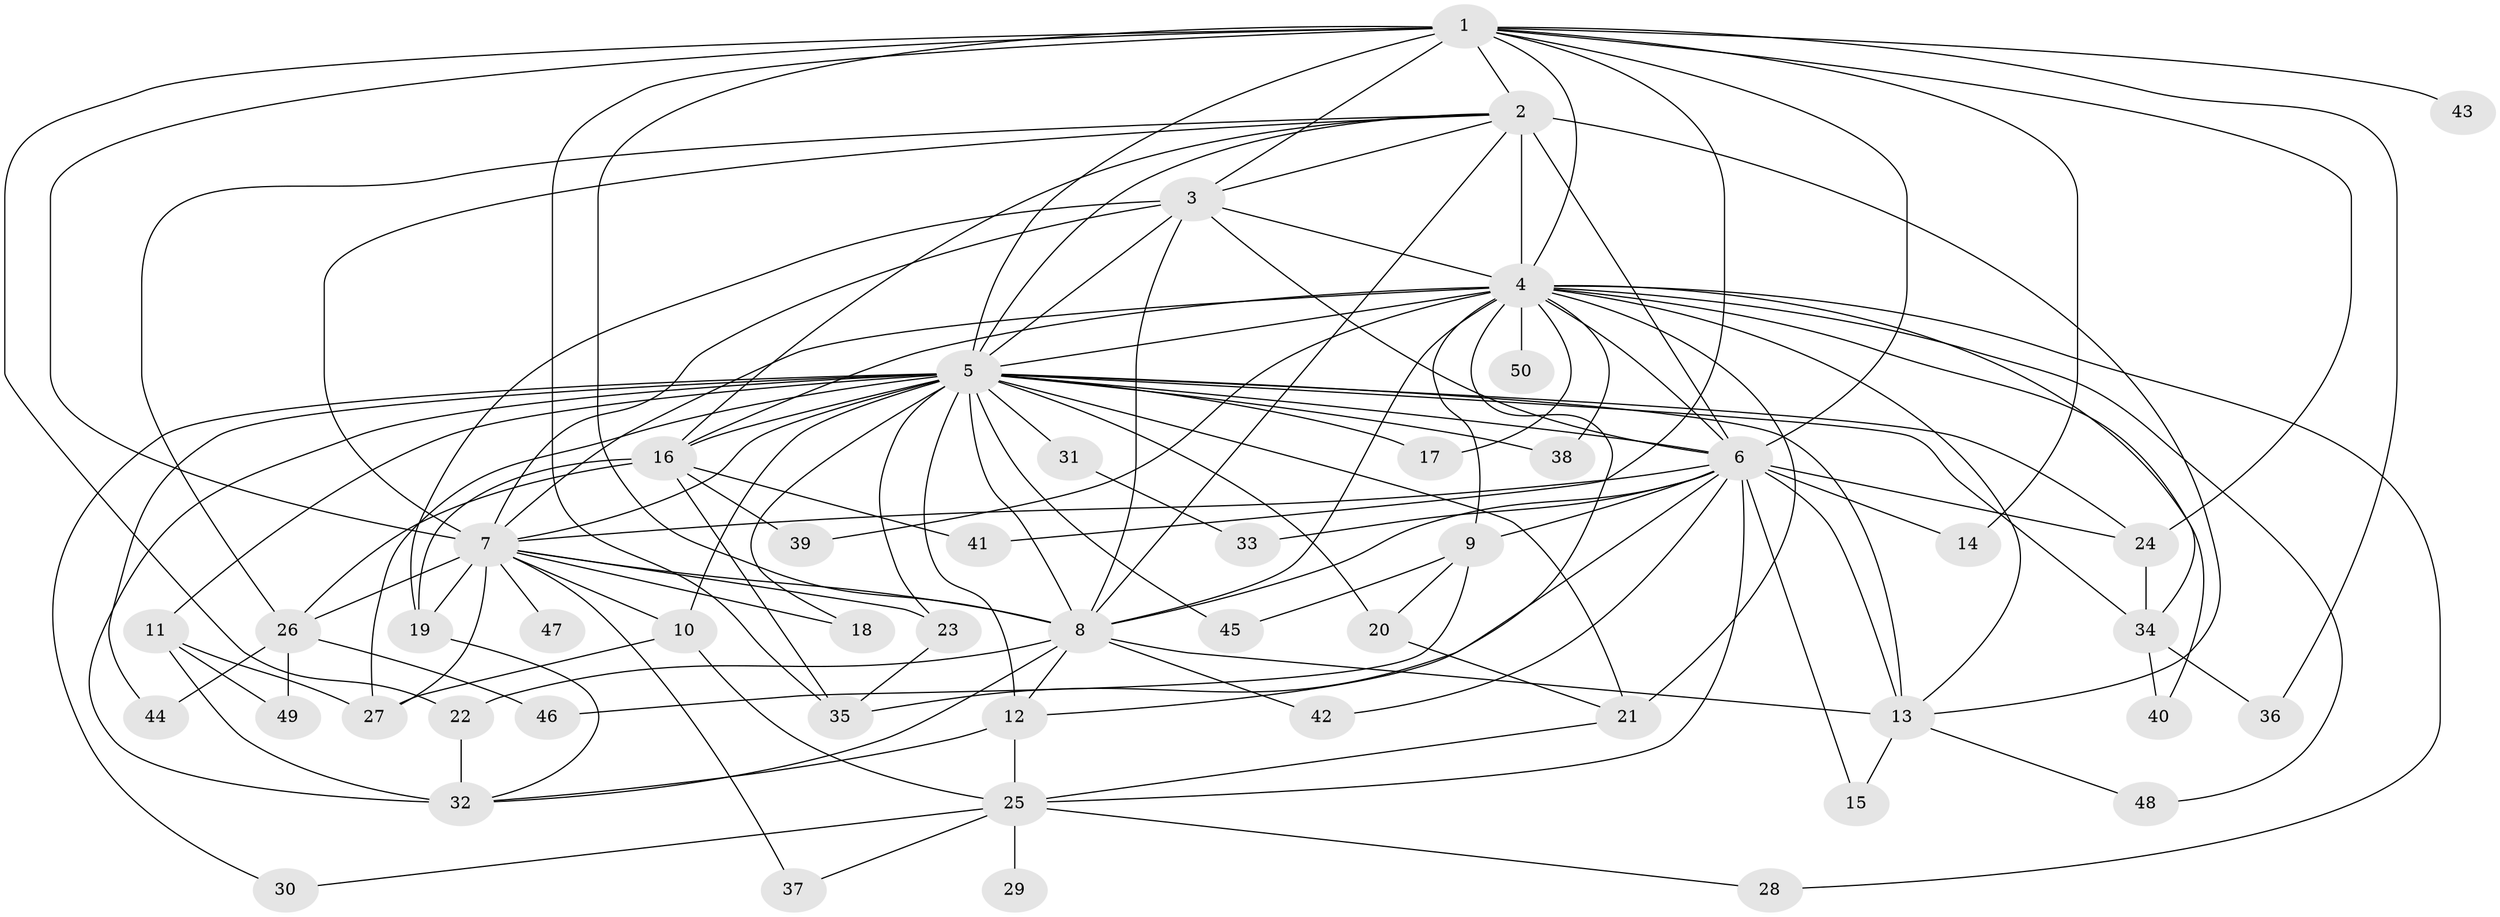 // original degree distribution, {23: 0.02, 26: 0.01, 14: 0.01, 22: 0.01, 20: 0.01, 27: 0.01, 19: 0.01, 12: 0.01, 16: 0.01, 4: 0.09, 5: 0.07, 2: 0.55, 7: 0.01, 3: 0.16, 6: 0.02}
// Generated by graph-tools (version 1.1) at 2025/34/03/09/25 02:34:58]
// undirected, 50 vertices, 126 edges
graph export_dot {
graph [start="1"]
  node [color=gray90,style=filled];
  1;
  2;
  3;
  4;
  5;
  6;
  7;
  8;
  9;
  10;
  11;
  12;
  13;
  14;
  15;
  16;
  17;
  18;
  19;
  20;
  21;
  22;
  23;
  24;
  25;
  26;
  27;
  28;
  29;
  30;
  31;
  32;
  33;
  34;
  35;
  36;
  37;
  38;
  39;
  40;
  41;
  42;
  43;
  44;
  45;
  46;
  47;
  48;
  49;
  50;
  1 -- 2 [weight=1.0];
  1 -- 3 [weight=1.0];
  1 -- 4 [weight=3.0];
  1 -- 5 [weight=2.0];
  1 -- 6 [weight=2.0];
  1 -- 7 [weight=2.0];
  1 -- 8 [weight=3.0];
  1 -- 14 [weight=1.0];
  1 -- 22 [weight=2.0];
  1 -- 24 [weight=1.0];
  1 -- 35 [weight=1.0];
  1 -- 36 [weight=1.0];
  1 -- 41 [weight=1.0];
  1 -- 43 [weight=1.0];
  2 -- 3 [weight=2.0];
  2 -- 4 [weight=13.0];
  2 -- 5 [weight=2.0];
  2 -- 6 [weight=2.0];
  2 -- 7 [weight=1.0];
  2 -- 8 [weight=1.0];
  2 -- 13 [weight=1.0];
  2 -- 16 [weight=1.0];
  2 -- 26 [weight=2.0];
  3 -- 4 [weight=1.0];
  3 -- 5 [weight=2.0];
  3 -- 6 [weight=3.0];
  3 -- 7 [weight=1.0];
  3 -- 8 [weight=1.0];
  3 -- 19 [weight=3.0];
  4 -- 5 [weight=4.0];
  4 -- 6 [weight=3.0];
  4 -- 7 [weight=2.0];
  4 -- 8 [weight=3.0];
  4 -- 9 [weight=1.0];
  4 -- 12 [weight=1.0];
  4 -- 13 [weight=1.0];
  4 -- 16 [weight=1.0];
  4 -- 17 [weight=1.0];
  4 -- 21 [weight=2.0];
  4 -- 28 [weight=1.0];
  4 -- 34 [weight=1.0];
  4 -- 38 [weight=1.0];
  4 -- 39 [weight=1.0];
  4 -- 40 [weight=1.0];
  4 -- 48 [weight=1.0];
  4 -- 50 [weight=1.0];
  5 -- 6 [weight=4.0];
  5 -- 7 [weight=3.0];
  5 -- 8 [weight=2.0];
  5 -- 10 [weight=1.0];
  5 -- 11 [weight=2.0];
  5 -- 12 [weight=2.0];
  5 -- 13 [weight=1.0];
  5 -- 16 [weight=1.0];
  5 -- 17 [weight=1.0];
  5 -- 18 [weight=1.0];
  5 -- 20 [weight=1.0];
  5 -- 21 [weight=1.0];
  5 -- 23 [weight=1.0];
  5 -- 24 [weight=1.0];
  5 -- 27 [weight=2.0];
  5 -- 30 [weight=1.0];
  5 -- 31 [weight=1.0];
  5 -- 32 [weight=2.0];
  5 -- 34 [weight=1.0];
  5 -- 38 [weight=1.0];
  5 -- 44 [weight=1.0];
  5 -- 45 [weight=1.0];
  6 -- 7 [weight=2.0];
  6 -- 8 [weight=2.0];
  6 -- 9 [weight=2.0];
  6 -- 13 [weight=1.0];
  6 -- 14 [weight=1.0];
  6 -- 15 [weight=1.0];
  6 -- 24 [weight=1.0];
  6 -- 25 [weight=1.0];
  6 -- 33 [weight=1.0];
  6 -- 35 [weight=1.0];
  6 -- 42 [weight=1.0];
  7 -- 8 [weight=1.0];
  7 -- 10 [weight=1.0];
  7 -- 18 [weight=1.0];
  7 -- 19 [weight=1.0];
  7 -- 23 [weight=1.0];
  7 -- 26 [weight=1.0];
  7 -- 27 [weight=1.0];
  7 -- 37 [weight=1.0];
  7 -- 47 [weight=1.0];
  8 -- 12 [weight=1.0];
  8 -- 13 [weight=1.0];
  8 -- 22 [weight=2.0];
  8 -- 32 [weight=1.0];
  8 -- 42 [weight=1.0];
  9 -- 20 [weight=1.0];
  9 -- 45 [weight=1.0];
  9 -- 46 [weight=1.0];
  10 -- 25 [weight=1.0];
  10 -- 27 [weight=1.0];
  11 -- 27 [weight=1.0];
  11 -- 32 [weight=1.0];
  11 -- 49 [weight=1.0];
  12 -- 25 [weight=1.0];
  12 -- 32 [weight=1.0];
  13 -- 15 [weight=1.0];
  13 -- 48 [weight=1.0];
  16 -- 19 [weight=1.0];
  16 -- 26 [weight=1.0];
  16 -- 35 [weight=1.0];
  16 -- 39 [weight=1.0];
  16 -- 41 [weight=1.0];
  19 -- 32 [weight=1.0];
  20 -- 21 [weight=1.0];
  21 -- 25 [weight=1.0];
  22 -- 32 [weight=1.0];
  23 -- 35 [weight=1.0];
  24 -- 34 [weight=1.0];
  25 -- 28 [weight=1.0];
  25 -- 29 [weight=2.0];
  25 -- 30 [weight=1.0];
  25 -- 37 [weight=1.0];
  26 -- 44 [weight=1.0];
  26 -- 46 [weight=1.0];
  26 -- 49 [weight=1.0];
  31 -- 33 [weight=1.0];
  34 -- 36 [weight=1.0];
  34 -- 40 [weight=1.0];
}
